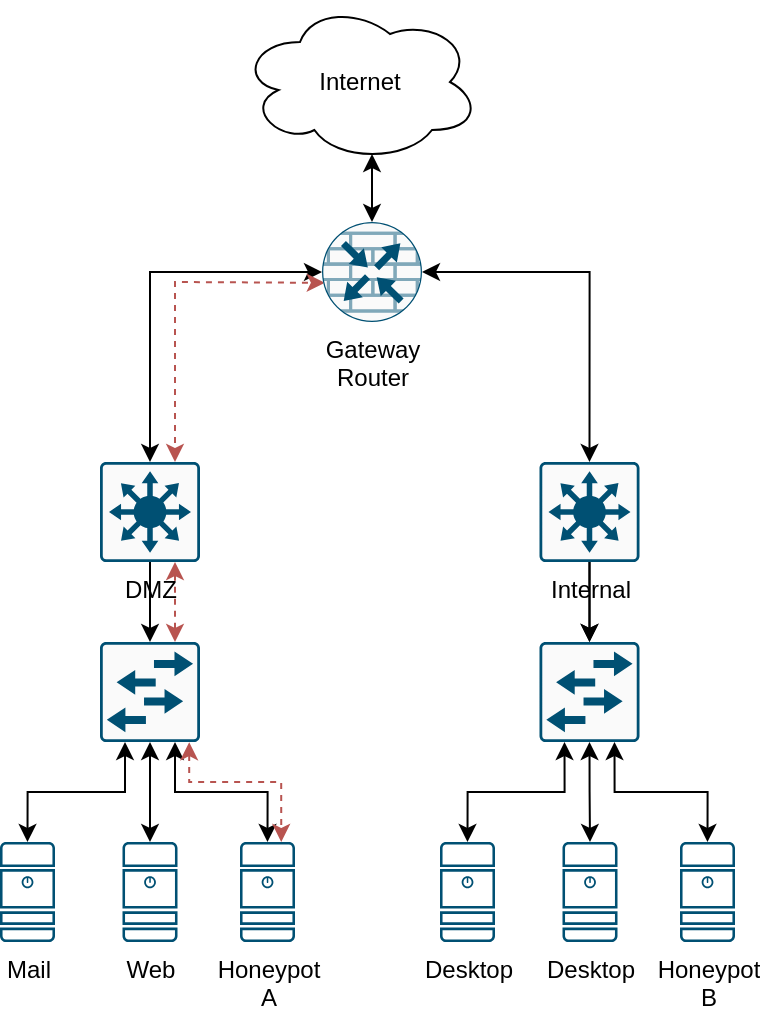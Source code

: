 <mxfile version="15.5.6" type="device"><diagram id="UZjfVlZilzj2UQgQS1oP" name="Page-1"><mxGraphModel dx="1018" dy="918" grid="1" gridSize="10" guides="1" tooltips="1" connect="1" arrows="1" fold="1" page="1" pageScale="1" pageWidth="850" pageHeight="1100" math="0" shadow="0"><root><mxCell id="0"/><mxCell id="1" parent="0"/><mxCell id="ccouVWMowaCruyksxrkP-7" style="edgeStyle=orthogonalEdgeStyle;rounded=0;orthogonalLoop=1;jettySize=auto;html=1;exitX=1;exitY=0.5;exitDx=0;exitDy=0;exitPerimeter=0;entryX=0.5;entryY=0;entryDx=0;entryDy=0;entryPerimeter=0;startArrow=classic;startFill=1;" edge="1" parent="1" source="ccouVWMowaCruyksxrkP-1" target="ccouVWMowaCruyksxrkP-6"><mxGeometry relative="1" as="geometry"/></mxCell><mxCell id="ccouVWMowaCruyksxrkP-8" style="edgeStyle=orthogonalEdgeStyle;rounded=0;orthogonalLoop=1;jettySize=auto;html=1;exitX=0;exitY=0.5;exitDx=0;exitDy=0;exitPerimeter=0;entryX=0.5;entryY=0;entryDx=0;entryDy=0;entryPerimeter=0;startArrow=classic;startFill=1;" edge="1" parent="1" source="ccouVWMowaCruyksxrkP-1" target="ccouVWMowaCruyksxrkP-5"><mxGeometry relative="1" as="geometry"/></mxCell><mxCell id="ccouVWMowaCruyksxrkP-32" style="edgeStyle=orthogonalEdgeStyle;rounded=0;orthogonalLoop=1;jettySize=auto;html=1;exitX=0.028;exitY=0.608;exitDx=0;exitDy=0;exitPerimeter=0;entryX=0.75;entryY=0;entryDx=0;entryDy=0;entryPerimeter=0;dashed=1;fillColor=#f8cecc;strokeColor=#b85450;startArrow=classic;startFill=1;" edge="1" parent="1" source="ccouVWMowaCruyksxrkP-1" target="ccouVWMowaCruyksxrkP-5"><mxGeometry relative="1" as="geometry"><Array as="points"><mxPoint x="421" y="340"/><mxPoint x="348" y="340"/></Array></mxGeometry></mxCell><mxCell id="ccouVWMowaCruyksxrkP-1" value="&lt;div&gt;Gateway&lt;/div&gt;&lt;div&gt;Router&lt;/div&gt;" style="sketch=0;points=[[0.5,0,0],[1,0.5,0],[0.5,1,0],[0,0.5,0],[0.145,0.145,0],[0.856,0.145,0],[0.855,0.856,0],[0.145,0.855,0]];verticalLabelPosition=bottom;html=1;verticalAlign=top;aspect=fixed;align=center;pointerEvents=1;shape=mxgraph.cisco19.rect;prIcon=router_with_firewall;fillColor=#FAFAFA;strokeColor=#005073;" vertex="1" parent="1"><mxGeometry x="421" y="310" width="50" height="50" as="geometry"/></mxCell><mxCell id="ccouVWMowaCruyksxrkP-3" style="edgeStyle=orthogonalEdgeStyle;rounded=0;orthogonalLoop=1;jettySize=auto;html=1;exitX=0.55;exitY=0.95;exitDx=0;exitDy=0;exitPerimeter=0;entryX=0.5;entryY=0;entryDx=0;entryDy=0;entryPerimeter=0;startArrow=classic;startFill=1;" edge="1" parent="1" source="ccouVWMowaCruyksxrkP-2" target="ccouVWMowaCruyksxrkP-1"><mxGeometry relative="1" as="geometry"/></mxCell><mxCell id="ccouVWMowaCruyksxrkP-2" value="&lt;div&gt;Internet&lt;/div&gt;" style="ellipse;shape=cloud;whiteSpace=wrap;html=1;" vertex="1" parent="1"><mxGeometry x="380" y="200" width="120" height="80" as="geometry"/></mxCell><mxCell id="ccouVWMowaCruyksxrkP-11" style="edgeStyle=orthogonalEdgeStyle;rounded=0;orthogonalLoop=1;jettySize=auto;html=1;exitX=0.5;exitY=1;exitDx=0;exitDy=0;exitPerimeter=0;entryX=0.5;entryY=0;entryDx=0;entryDy=0;entryPerimeter=0;" edge="1" parent="1" source="ccouVWMowaCruyksxrkP-5" target="ccouVWMowaCruyksxrkP-9"><mxGeometry relative="1" as="geometry"/></mxCell><mxCell id="ccouVWMowaCruyksxrkP-33" style="edgeStyle=orthogonalEdgeStyle;rounded=0;orthogonalLoop=1;jettySize=auto;html=1;exitX=0.75;exitY=1;exitDx=0;exitDy=0;exitPerimeter=0;entryX=0.75;entryY=0;entryDx=0;entryDy=0;entryPerimeter=0;dashed=1;fillColor=#f8cecc;strokeColor=#b85450;startArrow=classic;startFill=1;" edge="1" parent="1" source="ccouVWMowaCruyksxrkP-5" target="ccouVWMowaCruyksxrkP-9"><mxGeometry relative="1" as="geometry"/></mxCell><mxCell id="ccouVWMowaCruyksxrkP-5" value="DMZ" style="sketch=0;points=[[0.015,0.015,0],[0.985,0.015,0],[0.985,0.985,0],[0.015,0.985,0],[0.25,0,0],[0.5,0,0],[0.75,0,0],[1,0.25,0],[1,0.5,0],[1,0.75,0],[0.75,1,0],[0.5,1,0],[0.25,1,0],[0,0.75,0],[0,0.5,0],[0,0.25,0]];verticalLabelPosition=bottom;html=1;verticalAlign=top;aspect=fixed;align=center;pointerEvents=1;shape=mxgraph.cisco19.rect;prIcon=l3_switch;fillColor=#FAFAFA;strokeColor=#005073;" vertex="1" parent="1"><mxGeometry x="310" y="430" width="50" height="50" as="geometry"/></mxCell><mxCell id="ccouVWMowaCruyksxrkP-12" style="edgeStyle=orthogonalEdgeStyle;rounded=0;orthogonalLoop=1;jettySize=auto;html=1;exitX=0.5;exitY=1;exitDx=0;exitDy=0;exitPerimeter=0;entryX=0.5;entryY=0;entryDx=0;entryDy=0;entryPerimeter=0;" edge="1" parent="1" source="ccouVWMowaCruyksxrkP-6" target="ccouVWMowaCruyksxrkP-10"><mxGeometry relative="1" as="geometry"/></mxCell><mxCell id="ccouVWMowaCruyksxrkP-31" value="" style="edgeStyle=orthogonalEdgeStyle;rounded=0;orthogonalLoop=1;jettySize=auto;html=1;" edge="1" parent="1" source="ccouVWMowaCruyksxrkP-6" target="ccouVWMowaCruyksxrkP-10"><mxGeometry relative="1" as="geometry"/></mxCell><mxCell id="ccouVWMowaCruyksxrkP-6" value="&lt;div&gt;Internal&lt;/div&gt;" style="sketch=0;points=[[0.015,0.015,0],[0.985,0.015,0],[0.985,0.985,0],[0.015,0.985,0],[0.25,0,0],[0.5,0,0],[0.75,0,0],[1,0.25,0],[1,0.5,0],[1,0.75,0],[0.75,1,0],[0.5,1,0],[0.25,1,0],[0,0.75,0],[0,0.5,0],[0,0.25,0]];verticalLabelPosition=bottom;html=1;verticalAlign=top;aspect=fixed;align=center;pointerEvents=1;shape=mxgraph.cisco19.rect;prIcon=l3_switch;fillColor=#FAFAFA;strokeColor=#005073;" vertex="1" parent="1"><mxGeometry x="529.75" y="430" width="50" height="50" as="geometry"/></mxCell><mxCell id="ccouVWMowaCruyksxrkP-17" style="edgeStyle=orthogonalEdgeStyle;rounded=0;orthogonalLoop=1;jettySize=auto;html=1;exitX=0.5;exitY=1;exitDx=0;exitDy=0;exitPerimeter=0;entryX=0.5;entryY=0;entryDx=0;entryDy=0;entryPerimeter=0;startArrow=classic;startFill=1;" edge="1" parent="1" source="ccouVWMowaCruyksxrkP-9" target="ccouVWMowaCruyksxrkP-14"><mxGeometry relative="1" as="geometry"/></mxCell><mxCell id="ccouVWMowaCruyksxrkP-19" style="edgeStyle=orthogonalEdgeStyle;rounded=0;orthogonalLoop=1;jettySize=auto;html=1;exitX=0.75;exitY=1;exitDx=0;exitDy=0;exitPerimeter=0;entryX=0.5;entryY=0;entryDx=0;entryDy=0;entryPerimeter=0;startArrow=classic;startFill=1;" edge="1" parent="1" source="ccouVWMowaCruyksxrkP-9" target="ccouVWMowaCruyksxrkP-15"><mxGeometry relative="1" as="geometry"/></mxCell><mxCell id="ccouVWMowaCruyksxrkP-20" style="edgeStyle=orthogonalEdgeStyle;rounded=0;orthogonalLoop=1;jettySize=auto;html=1;exitX=0.25;exitY=1;exitDx=0;exitDy=0;exitPerimeter=0;entryX=0.5;entryY=0;entryDx=0;entryDy=0;entryPerimeter=0;startArrow=classic;startFill=1;" edge="1" parent="1" source="ccouVWMowaCruyksxrkP-9" target="ccouVWMowaCruyksxrkP-13"><mxGeometry relative="1" as="geometry"/></mxCell><mxCell id="ccouVWMowaCruyksxrkP-34" style="edgeStyle=orthogonalEdgeStyle;rounded=0;orthogonalLoop=1;jettySize=auto;html=1;exitX=0.892;exitY=1.002;exitDx=0;exitDy=0;exitPerimeter=0;entryX=0.75;entryY=0;entryDx=0;entryDy=0;entryPerimeter=0;dashed=1;startArrow=classic;startFill=1;fillColor=#f8cecc;strokeColor=#b85450;" edge="1" parent="1" source="ccouVWMowaCruyksxrkP-9" target="ccouVWMowaCruyksxrkP-15"><mxGeometry relative="1" as="geometry"><Array as="points"><mxPoint x="355" y="590"/><mxPoint x="401" y="590"/></Array></mxGeometry></mxCell><mxCell id="ccouVWMowaCruyksxrkP-9" value="" style="sketch=0;points=[[0.015,0.015,0],[0.985,0.015,0],[0.985,0.985,0],[0.015,0.985,0],[0.25,0,0],[0.5,0,0],[0.75,0,0],[1,0.25,0],[1,0.5,0],[1,0.75,0],[0.75,1,0],[0.5,1,0],[0.25,1,0],[0,0.75,0],[0,0.5,0],[0,0.25,0]];verticalLabelPosition=bottom;html=1;verticalAlign=top;aspect=fixed;align=center;pointerEvents=1;shape=mxgraph.cisco19.rect;prIcon=workgroup_switch;fillColor=#FAFAFA;strokeColor=#005073;" vertex="1" parent="1"><mxGeometry x="310" y="520" width="50" height="50" as="geometry"/></mxCell><mxCell id="ccouVWMowaCruyksxrkP-24" style="edgeStyle=orthogonalEdgeStyle;rounded=0;orthogonalLoop=1;jettySize=auto;html=1;exitX=0.5;exitY=1;exitDx=0;exitDy=0;exitPerimeter=0;entryX=0.5;entryY=0;entryDx=0;entryDy=0;entryPerimeter=0;startArrow=classic;startFill=1;" edge="1" parent="1" source="ccouVWMowaCruyksxrkP-10" target="ccouVWMowaCruyksxrkP-22"><mxGeometry relative="1" as="geometry"/></mxCell><mxCell id="ccouVWMowaCruyksxrkP-25" style="edgeStyle=orthogonalEdgeStyle;rounded=0;orthogonalLoop=1;jettySize=auto;html=1;exitX=0.75;exitY=1;exitDx=0;exitDy=0;exitPerimeter=0;entryX=0.5;entryY=0;entryDx=0;entryDy=0;entryPerimeter=0;startArrow=classic;startFill=1;" edge="1" parent="1" source="ccouVWMowaCruyksxrkP-10" target="ccouVWMowaCruyksxrkP-23"><mxGeometry relative="1" as="geometry"/></mxCell><mxCell id="ccouVWMowaCruyksxrkP-26" style="edgeStyle=orthogonalEdgeStyle;rounded=0;orthogonalLoop=1;jettySize=auto;html=1;exitX=0.25;exitY=1;exitDx=0;exitDy=0;exitPerimeter=0;entryX=0.5;entryY=0;entryDx=0;entryDy=0;entryPerimeter=0;startArrow=classic;startFill=1;" edge="1" parent="1" source="ccouVWMowaCruyksxrkP-10" target="ccouVWMowaCruyksxrkP-21"><mxGeometry relative="1" as="geometry"/></mxCell><mxCell id="ccouVWMowaCruyksxrkP-10" value="" style="sketch=0;points=[[0.015,0.015,0],[0.985,0.015,0],[0.985,0.985,0],[0.015,0.985,0],[0.25,0,0],[0.5,0,0],[0.75,0,0],[1,0.25,0],[1,0.5,0],[1,0.75,0],[0.75,1,0],[0.5,1,0],[0.25,1,0],[0,0.75,0],[0,0.5,0],[0,0.25,0]];verticalLabelPosition=bottom;html=1;verticalAlign=top;aspect=fixed;align=center;pointerEvents=1;shape=mxgraph.cisco19.rect;prIcon=workgroup_switch;fillColor=#FAFAFA;strokeColor=#005073;" vertex="1" parent="1"><mxGeometry x="529.75" y="520" width="50" height="50" as="geometry"/></mxCell><mxCell id="ccouVWMowaCruyksxrkP-13" value="Mail" style="sketch=0;points=[[0.015,0.015,0],[0.985,0.015,0],[0.985,0.985,0],[0.015,0.985,0],[0.25,0,0],[0.5,0,0],[0.75,0,0],[1,0.25,0],[1,0.5,0],[1,0.75,0],[0.75,1,0],[0.5,1,0],[0.25,1,0],[0,0.75,0],[0,0.5,0],[0,0.25,0]];verticalLabelPosition=bottom;html=1;verticalAlign=top;aspect=fixed;align=center;pointerEvents=1;shape=mxgraph.cisco19.server;fillColor=#005073;strokeColor=none;" vertex="1" parent="1"><mxGeometry x="260" y="620" width="27.5" height="50" as="geometry"/></mxCell><mxCell id="ccouVWMowaCruyksxrkP-14" value="Web" style="sketch=0;points=[[0.015,0.015,0],[0.985,0.015,0],[0.985,0.985,0],[0.015,0.985,0],[0.25,0,0],[0.5,0,0],[0.75,0,0],[1,0.25,0],[1,0.5,0],[1,0.75,0],[0.75,1,0],[0.5,1,0],[0.25,1,0],[0,0.75,0],[0,0.5,0],[0,0.25,0]];verticalLabelPosition=bottom;html=1;verticalAlign=top;aspect=fixed;align=center;pointerEvents=1;shape=mxgraph.cisco19.server;fillColor=#005073;strokeColor=none;" vertex="1" parent="1"><mxGeometry x="321.25" y="620" width="27.5" height="50" as="geometry"/></mxCell><mxCell id="ccouVWMowaCruyksxrkP-15" value="&lt;div&gt;Honeypot&lt;/div&gt;&lt;div&gt;A&lt;br&gt;&lt;/div&gt;" style="sketch=0;points=[[0.015,0.015,0],[0.985,0.015,0],[0.985,0.985,0],[0.015,0.985,0],[0.25,0,0],[0.5,0,0],[0.75,0,0],[1,0.25,0],[1,0.5,0],[1,0.75,0],[0.75,1,0],[0.5,1,0],[0.25,1,0],[0,0.75,0],[0,0.5,0],[0,0.25,0]];verticalLabelPosition=bottom;html=1;verticalAlign=top;aspect=fixed;align=center;pointerEvents=1;shape=mxgraph.cisco19.server;fillColor=#005073;strokeColor=none;" vertex="1" parent="1"><mxGeometry x="380" y="620" width="27.5" height="50" as="geometry"/></mxCell><mxCell id="ccouVWMowaCruyksxrkP-21" value="Desktop" style="sketch=0;points=[[0.015,0.015,0],[0.985,0.015,0],[0.985,0.985,0],[0.015,0.985,0],[0.25,0,0],[0.5,0,0],[0.75,0,0],[1,0.25,0],[1,0.5,0],[1,0.75,0],[0.75,1,0],[0.5,1,0],[0.25,1,0],[0,0.75,0],[0,0.5,0],[0,0.25,0]];verticalLabelPosition=bottom;html=1;verticalAlign=top;aspect=fixed;align=center;pointerEvents=1;shape=mxgraph.cisco19.server;fillColor=#005073;strokeColor=none;" vertex="1" parent="1"><mxGeometry x="480" y="620" width="27.5" height="50" as="geometry"/></mxCell><mxCell id="ccouVWMowaCruyksxrkP-22" value="Desktop" style="sketch=0;points=[[0.015,0.015,0],[0.985,0.015,0],[0.985,0.985,0],[0.015,0.985,0],[0.25,0,0],[0.5,0,0],[0.75,0,0],[1,0.25,0],[1,0.5,0],[1,0.75,0],[0.75,1,0],[0.5,1,0],[0.25,1,0],[0,0.75,0],[0,0.5,0],[0,0.25,0]];verticalLabelPosition=bottom;html=1;verticalAlign=top;aspect=fixed;align=center;pointerEvents=1;shape=mxgraph.cisco19.server;fillColor=#005073;strokeColor=none;" vertex="1" parent="1"><mxGeometry x="541.25" y="620" width="27.5" height="50" as="geometry"/></mxCell><mxCell id="ccouVWMowaCruyksxrkP-23" value="&lt;div&gt;Honeypot&lt;/div&gt;&lt;div&gt;B&lt;/div&gt;" style="sketch=0;points=[[0.015,0.015,0],[0.985,0.015,0],[0.985,0.985,0],[0.015,0.985,0],[0.25,0,0],[0.5,0,0],[0.75,0,0],[1,0.25,0],[1,0.5,0],[1,0.75,0],[0.75,1,0],[0.5,1,0],[0.25,1,0],[0,0.75,0],[0,0.5,0],[0,0.25,0]];verticalLabelPosition=bottom;html=1;verticalAlign=top;aspect=fixed;align=center;pointerEvents=1;shape=mxgraph.cisco19.server;fillColor=#005073;strokeColor=none;" vertex="1" parent="1"><mxGeometry x="600" y="620" width="27.5" height="50" as="geometry"/></mxCell></root></mxGraphModel></diagram></mxfile>